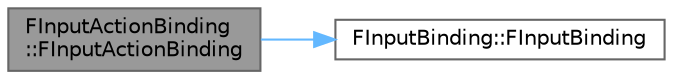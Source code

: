 digraph "FInputActionBinding::FInputActionBinding"
{
 // INTERACTIVE_SVG=YES
 // LATEX_PDF_SIZE
  bgcolor="transparent";
  edge [fontname=Helvetica,fontsize=10,labelfontname=Helvetica,labelfontsize=10];
  node [fontname=Helvetica,fontsize=10,shape=box,height=0.2,width=0.4];
  rankdir="LR";
  Node1 [id="Node000001",label="FInputActionBinding\l::FInputActionBinding",height=0.2,width=0.4,color="gray40", fillcolor="grey60", style="filled", fontcolor="black",tooltip=" "];
  Node1 -> Node2 [id="edge1_Node000001_Node000002",color="steelblue1",style="solid",tooltip=" "];
  Node2 [id="Node000002",label="FInputBinding::FInputBinding",height=0.2,width=0.4,color="grey40", fillcolor="white", style="filled",URL="$d2/d4d/structFInputBinding.html#a1ba6f91e86d3b413f12f48eb723f9443",tooltip=" "];
}
